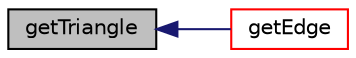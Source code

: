 digraph "getTriangle"
{
  bgcolor="transparent";
  edge [fontname="Helvetica",fontsize="10",labelfontname="Helvetica",labelfontsize="10"];
  node [fontname="Helvetica",fontsize="10",shape=record];
  rankdir="LR";
  Node1 [label="getTriangle",height=0.2,width=0.4,color="black", fillcolor="grey75", style="filled", fontcolor="black"];
  Node1 -> Node2 [dir="back",color="midnightblue",fontsize="10",style="solid",fontname="Helvetica"];
  Node2 [label="getEdge",height=0.2,width=0.4,color="red",URL="$a02693.html#a48231c2376e7ed4f8ce011614fc6a0bf",tooltip="Returns edge label connecting v1, v2 (local numbering) "];
}
